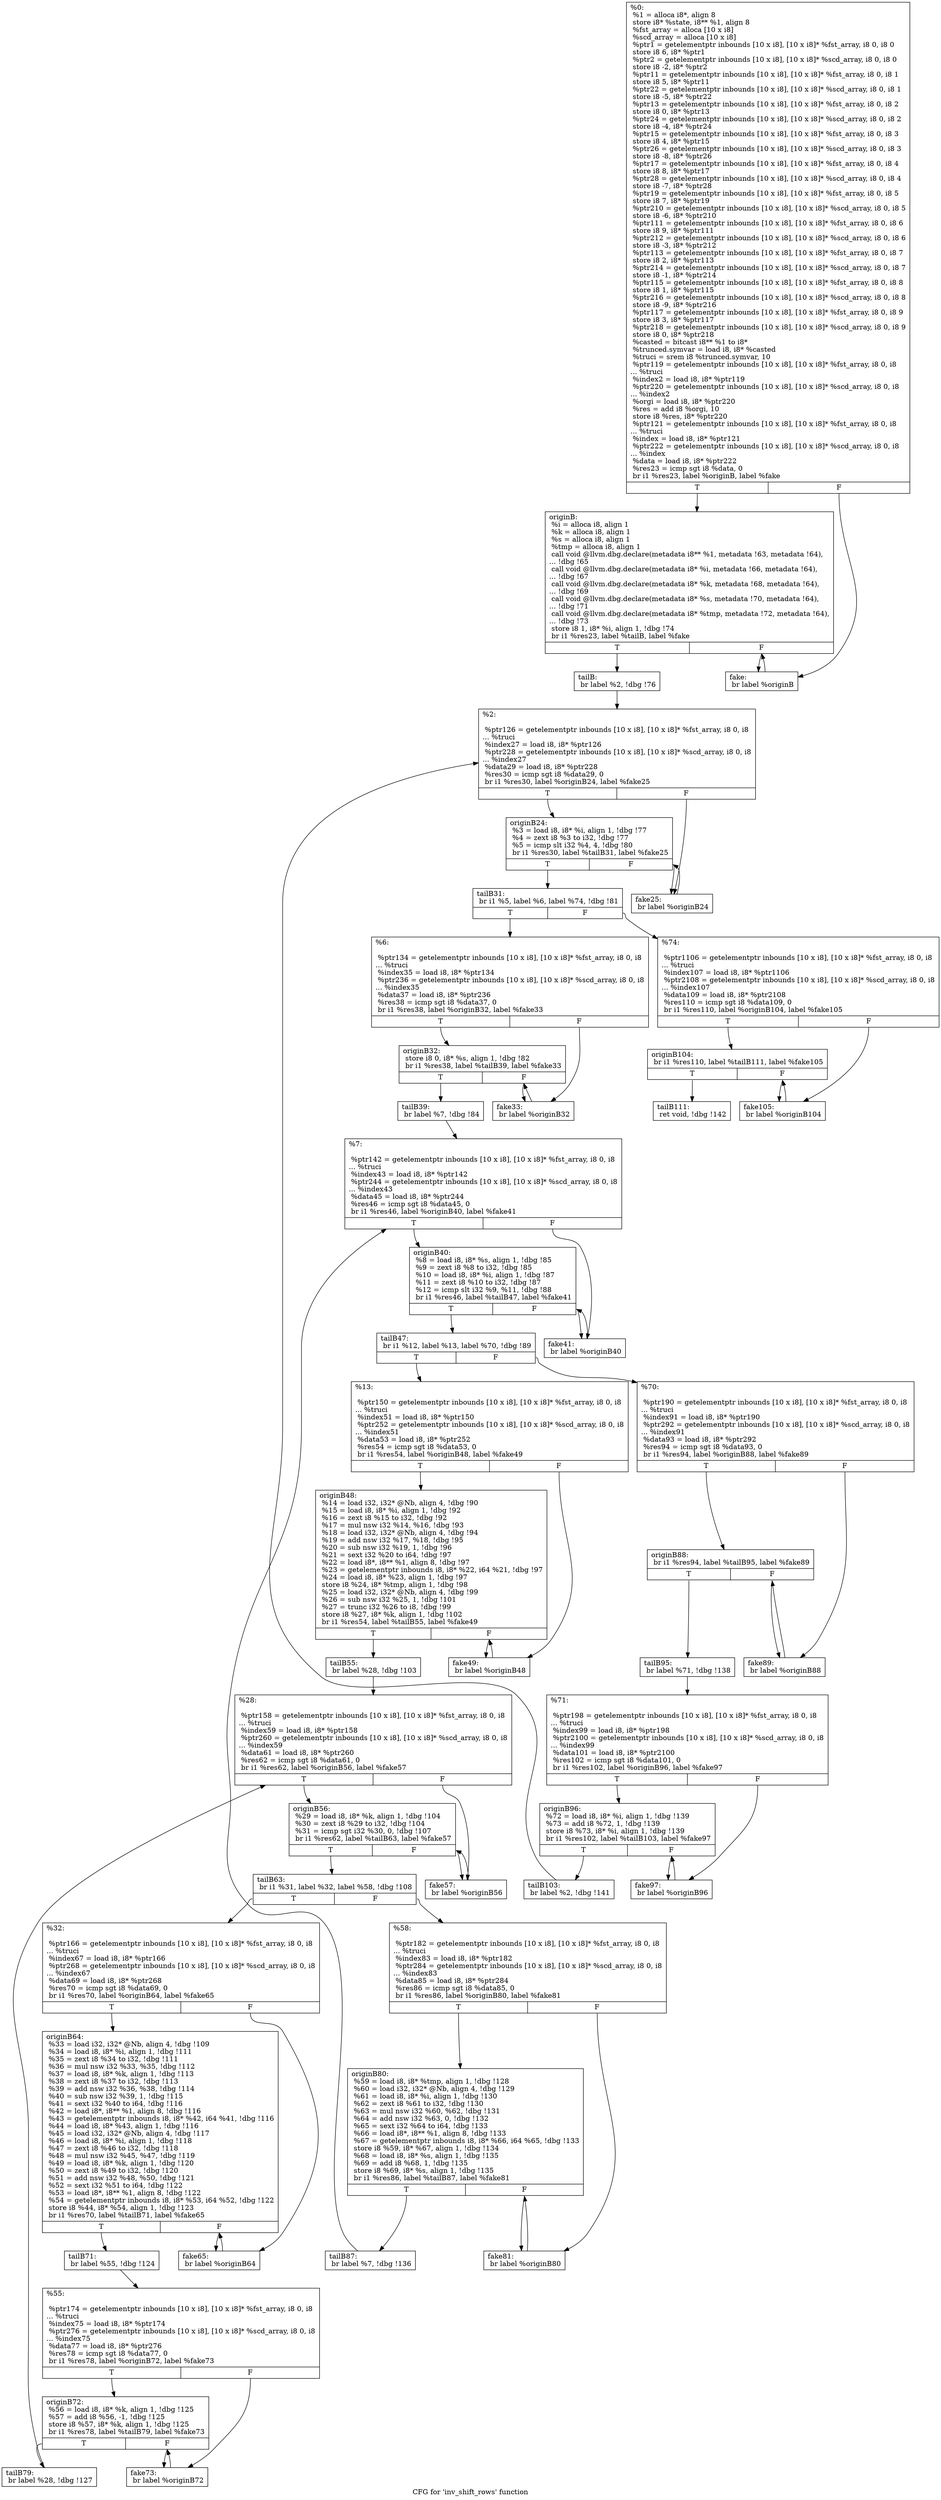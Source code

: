 digraph "CFG for 'inv_shift_rows' function" {
	label="CFG for 'inv_shift_rows' function";

	Node0x55a812554da0 [shape=record,label="{%0:\l  %1 = alloca i8*, align 8\l  store i8* %state, i8** %1, align 8\l  %fst_array = alloca [10 x i8]\l  %scd_array = alloca [10 x i8]\l  %ptr1 = getelementptr inbounds [10 x i8], [10 x i8]* %fst_array, i8 0, i8 0\l  store i8 6, i8* %ptr1\l  %ptr2 = getelementptr inbounds [10 x i8], [10 x i8]* %scd_array, i8 0, i8 0\l  store i8 -2, i8* %ptr2\l  %ptr11 = getelementptr inbounds [10 x i8], [10 x i8]* %fst_array, i8 0, i8 1\l  store i8 5, i8* %ptr11\l  %ptr22 = getelementptr inbounds [10 x i8], [10 x i8]* %scd_array, i8 0, i8 1\l  store i8 -5, i8* %ptr22\l  %ptr13 = getelementptr inbounds [10 x i8], [10 x i8]* %fst_array, i8 0, i8 2\l  store i8 0, i8* %ptr13\l  %ptr24 = getelementptr inbounds [10 x i8], [10 x i8]* %scd_array, i8 0, i8 2\l  store i8 -4, i8* %ptr24\l  %ptr15 = getelementptr inbounds [10 x i8], [10 x i8]* %fst_array, i8 0, i8 3\l  store i8 4, i8* %ptr15\l  %ptr26 = getelementptr inbounds [10 x i8], [10 x i8]* %scd_array, i8 0, i8 3\l  store i8 -8, i8* %ptr26\l  %ptr17 = getelementptr inbounds [10 x i8], [10 x i8]* %fst_array, i8 0, i8 4\l  store i8 8, i8* %ptr17\l  %ptr28 = getelementptr inbounds [10 x i8], [10 x i8]* %scd_array, i8 0, i8 4\l  store i8 -7, i8* %ptr28\l  %ptr19 = getelementptr inbounds [10 x i8], [10 x i8]* %fst_array, i8 0, i8 5\l  store i8 7, i8* %ptr19\l  %ptr210 = getelementptr inbounds [10 x i8], [10 x i8]* %scd_array, i8 0, i8 5\l  store i8 -6, i8* %ptr210\l  %ptr111 = getelementptr inbounds [10 x i8], [10 x i8]* %fst_array, i8 0, i8 6\l  store i8 9, i8* %ptr111\l  %ptr212 = getelementptr inbounds [10 x i8], [10 x i8]* %scd_array, i8 0, i8 6\l  store i8 -3, i8* %ptr212\l  %ptr113 = getelementptr inbounds [10 x i8], [10 x i8]* %fst_array, i8 0, i8 7\l  store i8 2, i8* %ptr113\l  %ptr214 = getelementptr inbounds [10 x i8], [10 x i8]* %scd_array, i8 0, i8 7\l  store i8 -1, i8* %ptr214\l  %ptr115 = getelementptr inbounds [10 x i8], [10 x i8]* %fst_array, i8 0, i8 8\l  store i8 1, i8* %ptr115\l  %ptr216 = getelementptr inbounds [10 x i8], [10 x i8]* %scd_array, i8 0, i8 8\l  store i8 -9, i8* %ptr216\l  %ptr117 = getelementptr inbounds [10 x i8], [10 x i8]* %fst_array, i8 0, i8 9\l  store i8 3, i8* %ptr117\l  %ptr218 = getelementptr inbounds [10 x i8], [10 x i8]* %scd_array, i8 0, i8 9\l  store i8 0, i8* %ptr218\l  %casted = bitcast i8** %1 to i8*\l  %trunced.symvar = load i8, i8* %casted\l  %truci = srem i8 %trunced.symvar, 10\l  %ptr119 = getelementptr inbounds [10 x i8], [10 x i8]* %fst_array, i8 0, i8\l... %truci\l  %index2 = load i8, i8* %ptr119\l  %ptr220 = getelementptr inbounds [10 x i8], [10 x i8]* %scd_array, i8 0, i8\l... %index2\l  %orgi = load i8, i8* %ptr220\l  %res = add i8 %orgi, 10\l  store i8 %res, i8* %ptr220\l  %ptr121 = getelementptr inbounds [10 x i8], [10 x i8]* %fst_array, i8 0, i8\l... %truci\l  %index = load i8, i8* %ptr121\l  %ptr222 = getelementptr inbounds [10 x i8], [10 x i8]* %scd_array, i8 0, i8\l... %index\l  %data = load i8, i8* %ptr222\l  %res23 = icmp sgt i8 %data, 0\l  br i1 %res23, label %originB, label %fake\l|{<s0>T|<s1>F}}"];
	Node0x55a812554da0:s0 -> Node0x55a812554df0;
	Node0x55a812554da0:s1 -> Node0x55a812556850;
	Node0x55a812554df0 [shape=record,label="{originB:                                          \l  %i = alloca i8, align 1\l  %k = alloca i8, align 1\l  %s = alloca i8, align 1\l  %tmp = alloca i8, align 1\l  call void @llvm.dbg.declare(metadata i8** %1, metadata !63, metadata !64),\l... !dbg !65\l  call void @llvm.dbg.declare(metadata i8* %i, metadata !66, metadata !64),\l... !dbg !67\l  call void @llvm.dbg.declare(metadata i8* %k, metadata !68, metadata !64),\l... !dbg !69\l  call void @llvm.dbg.declare(metadata i8* %s, metadata !70, metadata !64),\l... !dbg !71\l  call void @llvm.dbg.declare(metadata i8* %tmp, metadata !72, metadata !64),\l... !dbg !73\l  store i8 1, i8* %i, align 1, !dbg !74\l  br i1 %res23, label %tailB, label %fake\l|{<s0>T|<s1>F}}"];
	Node0x55a812554df0:s0 -> Node0x55a812554e40;
	Node0x55a812554df0:s1 -> Node0x55a812556850;
	Node0x55a812554e40 [shape=record,label="{tailB:                                            \l  br label %2, !dbg !76\l}"];
	Node0x55a812554e40 -> Node0x55a812554e90;
	Node0x55a812554e90 [shape=record,label="{%2:\l\l  %ptr126 = getelementptr inbounds [10 x i8], [10 x i8]* %fst_array, i8 0, i8\l... %truci\l  %index27 = load i8, i8* %ptr126\l  %ptr228 = getelementptr inbounds [10 x i8], [10 x i8]* %scd_array, i8 0, i8\l... %index27\l  %data29 = load i8, i8* %ptr228\l  %res30 = icmp sgt i8 %data29, 0\l  br i1 %res30, label %originB24, label %fake25\l|{<s0>T|<s1>F}}"];
	Node0x55a812554e90:s0 -> Node0x55a812555e50;
	Node0x55a812554e90:s1 -> Node0x55a8125568a0;
	Node0x55a812555e50 [shape=record,label="{originB24:                                        \l  %3 = load i8, i8* %i, align 1, !dbg !77\l  %4 = zext i8 %3 to i32, !dbg !77\l  %5 = icmp slt i32 %4, 4, !dbg !80\l  br i1 %res30, label %tailB31, label %fake25\l|{<s0>T|<s1>F}}"];
	Node0x55a812555e50:s0 -> Node0x55a812555ea0;
	Node0x55a812555e50:s1 -> Node0x55a8125568a0;
	Node0x55a812555ea0 [shape=record,label="{tailB31:                                          \l  br i1 %5, label %6, label %74, !dbg !81\l|{<s0>T|<s1>F}}"];
	Node0x55a812555ea0:s0 -> Node0x55a812555ef0;
	Node0x55a812555ea0:s1 -> Node0x55a812556760;
	Node0x55a812555ef0 [shape=record,label="{%6:\l\l  %ptr134 = getelementptr inbounds [10 x i8], [10 x i8]* %fst_array, i8 0, i8\l... %truci\l  %index35 = load i8, i8* %ptr134\l  %ptr236 = getelementptr inbounds [10 x i8], [10 x i8]* %scd_array, i8 0, i8\l... %index35\l  %data37 = load i8, i8* %ptr236\l  %res38 = icmp sgt i8 %data37, 0\l  br i1 %res38, label %originB32, label %fake33\l|{<s0>T|<s1>F}}"];
	Node0x55a812555ef0:s0 -> Node0x55a812555f40;
	Node0x55a812555ef0:s1 -> Node0x55a8125568f0;
	Node0x55a812555f40 [shape=record,label="{originB32:                                        \l  store i8 0, i8* %s, align 1, !dbg !82\l  br i1 %res38, label %tailB39, label %fake33\l|{<s0>T|<s1>F}}"];
	Node0x55a812555f40:s0 -> Node0x55a812555f90;
	Node0x55a812555f40:s1 -> Node0x55a8125568f0;
	Node0x55a812555f90 [shape=record,label="{tailB39:                                          \l  br label %7, !dbg !84\l}"];
	Node0x55a812555f90 -> Node0x55a812555fe0;
	Node0x55a812555fe0 [shape=record,label="{%7:\l\l  %ptr142 = getelementptr inbounds [10 x i8], [10 x i8]* %fst_array, i8 0, i8\l... %truci\l  %index43 = load i8, i8* %ptr142\l  %ptr244 = getelementptr inbounds [10 x i8], [10 x i8]* %scd_array, i8 0, i8\l... %index43\l  %data45 = load i8, i8* %ptr244\l  %res46 = icmp sgt i8 %data45, 0\l  br i1 %res46, label %originB40, label %fake41\l|{<s0>T|<s1>F}}"];
	Node0x55a812555fe0:s0 -> Node0x55a812556030;
	Node0x55a812555fe0:s1 -> Node0x55a812556940;
	Node0x55a812556030 [shape=record,label="{originB40:                                        \l  %8 = load i8, i8* %s, align 1, !dbg !85\l  %9 = zext i8 %8 to i32, !dbg !85\l  %10 = load i8, i8* %i, align 1, !dbg !87\l  %11 = zext i8 %10 to i32, !dbg !87\l  %12 = icmp slt i32 %9, %11, !dbg !88\l  br i1 %res46, label %tailB47, label %fake41\l|{<s0>T|<s1>F}}"];
	Node0x55a812556030:s0 -> Node0x55a812556080;
	Node0x55a812556030:s1 -> Node0x55a812556940;
	Node0x55a812556080 [shape=record,label="{tailB47:                                          \l  br i1 %12, label %13, label %70, !dbg !89\l|{<s0>T|<s1>F}}"];
	Node0x55a812556080:s0 -> Node0x55a8125560d0;
	Node0x55a812556080:s1 -> Node0x55a812556580;
	Node0x55a8125560d0 [shape=record,label="{%13:\l\l  %ptr150 = getelementptr inbounds [10 x i8], [10 x i8]* %fst_array, i8 0, i8\l... %truci\l  %index51 = load i8, i8* %ptr150\l  %ptr252 = getelementptr inbounds [10 x i8], [10 x i8]* %scd_array, i8 0, i8\l... %index51\l  %data53 = load i8, i8* %ptr252\l  %res54 = icmp sgt i8 %data53, 0\l  br i1 %res54, label %originB48, label %fake49\l|{<s0>T|<s1>F}}"];
	Node0x55a8125560d0:s0 -> Node0x55a812556120;
	Node0x55a8125560d0:s1 -> Node0x55a812556990;
	Node0x55a812556120 [shape=record,label="{originB48:                                        \l  %14 = load i32, i32* @Nb, align 4, !dbg !90\l  %15 = load i8, i8* %i, align 1, !dbg !92\l  %16 = zext i8 %15 to i32, !dbg !92\l  %17 = mul nsw i32 %14, %16, !dbg !93\l  %18 = load i32, i32* @Nb, align 4, !dbg !94\l  %19 = add nsw i32 %17, %18, !dbg !95\l  %20 = sub nsw i32 %19, 1, !dbg !96\l  %21 = sext i32 %20 to i64, !dbg !97\l  %22 = load i8*, i8** %1, align 8, !dbg !97\l  %23 = getelementptr inbounds i8, i8* %22, i64 %21, !dbg !97\l  %24 = load i8, i8* %23, align 1, !dbg !97\l  store i8 %24, i8* %tmp, align 1, !dbg !98\l  %25 = load i32, i32* @Nb, align 4, !dbg !99\l  %26 = sub nsw i32 %25, 1, !dbg !101\l  %27 = trunc i32 %26 to i8, !dbg !99\l  store i8 %27, i8* %k, align 1, !dbg !102\l  br i1 %res54, label %tailB55, label %fake49\l|{<s0>T|<s1>F}}"];
	Node0x55a812556120:s0 -> Node0x55a812556170;
	Node0x55a812556120:s1 -> Node0x55a812556990;
	Node0x55a812556170 [shape=record,label="{tailB55:                                          \l  br label %28, !dbg !103\l}"];
	Node0x55a812556170 -> Node0x55a8125561c0;
	Node0x55a8125561c0 [shape=record,label="{%28:\l\l  %ptr158 = getelementptr inbounds [10 x i8], [10 x i8]* %fst_array, i8 0, i8\l... %truci\l  %index59 = load i8, i8* %ptr158\l  %ptr260 = getelementptr inbounds [10 x i8], [10 x i8]* %scd_array, i8 0, i8\l... %index59\l  %data61 = load i8, i8* %ptr260\l  %res62 = icmp sgt i8 %data61, 0\l  br i1 %res62, label %originB56, label %fake57\l|{<s0>T|<s1>F}}"];
	Node0x55a8125561c0:s0 -> Node0x55a812556210;
	Node0x55a8125561c0:s1 -> Node0x55a8125569e0;
	Node0x55a812556210 [shape=record,label="{originB56:                                        \l  %29 = load i8, i8* %k, align 1, !dbg !104\l  %30 = zext i8 %29 to i32, !dbg !104\l  %31 = icmp sgt i32 %30, 0, !dbg !107\l  br i1 %res62, label %tailB63, label %fake57\l|{<s0>T|<s1>F}}"];
	Node0x55a812556210:s0 -> Node0x55a812556260;
	Node0x55a812556210:s1 -> Node0x55a8125569e0;
	Node0x55a812556260 [shape=record,label="{tailB63:                                          \l  br i1 %31, label %32, label %58, !dbg !108\l|{<s0>T|<s1>F}}"];
	Node0x55a812556260:s0 -> Node0x55a8125562b0;
	Node0x55a812556260:s1 -> Node0x55a812556490;
	Node0x55a8125562b0 [shape=record,label="{%32:\l\l  %ptr166 = getelementptr inbounds [10 x i8], [10 x i8]* %fst_array, i8 0, i8\l... %truci\l  %index67 = load i8, i8* %ptr166\l  %ptr268 = getelementptr inbounds [10 x i8], [10 x i8]* %scd_array, i8 0, i8\l... %index67\l  %data69 = load i8, i8* %ptr268\l  %res70 = icmp sgt i8 %data69, 0\l  br i1 %res70, label %originB64, label %fake65\l|{<s0>T|<s1>F}}"];
	Node0x55a8125562b0:s0 -> Node0x55a812556300;
	Node0x55a8125562b0:s1 -> Node0x55a812556a30;
	Node0x55a812556300 [shape=record,label="{originB64:                                        \l  %33 = load i32, i32* @Nb, align 4, !dbg !109\l  %34 = load i8, i8* %i, align 1, !dbg !111\l  %35 = zext i8 %34 to i32, !dbg !111\l  %36 = mul nsw i32 %33, %35, !dbg !112\l  %37 = load i8, i8* %k, align 1, !dbg !113\l  %38 = zext i8 %37 to i32, !dbg !113\l  %39 = add nsw i32 %36, %38, !dbg !114\l  %40 = sub nsw i32 %39, 1, !dbg !115\l  %41 = sext i32 %40 to i64, !dbg !116\l  %42 = load i8*, i8** %1, align 8, !dbg !116\l  %43 = getelementptr inbounds i8, i8* %42, i64 %41, !dbg !116\l  %44 = load i8, i8* %43, align 1, !dbg !116\l  %45 = load i32, i32* @Nb, align 4, !dbg !117\l  %46 = load i8, i8* %i, align 1, !dbg !118\l  %47 = zext i8 %46 to i32, !dbg !118\l  %48 = mul nsw i32 %45, %47, !dbg !119\l  %49 = load i8, i8* %k, align 1, !dbg !120\l  %50 = zext i8 %49 to i32, !dbg !120\l  %51 = add nsw i32 %48, %50, !dbg !121\l  %52 = sext i32 %51 to i64, !dbg !122\l  %53 = load i8*, i8** %1, align 8, !dbg !122\l  %54 = getelementptr inbounds i8, i8* %53, i64 %52, !dbg !122\l  store i8 %44, i8* %54, align 1, !dbg !123\l  br i1 %res70, label %tailB71, label %fake65\l|{<s0>T|<s1>F}}"];
	Node0x55a812556300:s0 -> Node0x55a812556350;
	Node0x55a812556300:s1 -> Node0x55a812556a30;
	Node0x55a812556350 [shape=record,label="{tailB71:                                          \l  br label %55, !dbg !124\l}"];
	Node0x55a812556350 -> Node0x55a8125563a0;
	Node0x55a8125563a0 [shape=record,label="{%55:\l\l  %ptr174 = getelementptr inbounds [10 x i8], [10 x i8]* %fst_array, i8 0, i8\l... %truci\l  %index75 = load i8, i8* %ptr174\l  %ptr276 = getelementptr inbounds [10 x i8], [10 x i8]* %scd_array, i8 0, i8\l... %index75\l  %data77 = load i8, i8* %ptr276\l  %res78 = icmp sgt i8 %data77, 0\l  br i1 %res78, label %originB72, label %fake73\l|{<s0>T|<s1>F}}"];
	Node0x55a8125563a0:s0 -> Node0x55a8125563f0;
	Node0x55a8125563a0:s1 -> Node0x55a812556a80;
	Node0x55a8125563f0 [shape=record,label="{originB72:                                        \l  %56 = load i8, i8* %k, align 1, !dbg !125\l  %57 = add i8 %56, -1, !dbg !125\l  store i8 %57, i8* %k, align 1, !dbg !125\l  br i1 %res78, label %tailB79, label %fake73\l|{<s0>T|<s1>F}}"];
	Node0x55a8125563f0:s0 -> Node0x55a812556440;
	Node0x55a8125563f0:s1 -> Node0x55a812556a80;
	Node0x55a812556440 [shape=record,label="{tailB79:                                          \l  br label %28, !dbg !127\l}"];
	Node0x55a812556440 -> Node0x55a8125561c0;
	Node0x55a812556490 [shape=record,label="{%58:\l\l  %ptr182 = getelementptr inbounds [10 x i8], [10 x i8]* %fst_array, i8 0, i8\l... %truci\l  %index83 = load i8, i8* %ptr182\l  %ptr284 = getelementptr inbounds [10 x i8], [10 x i8]* %scd_array, i8 0, i8\l... %index83\l  %data85 = load i8, i8* %ptr284\l  %res86 = icmp sgt i8 %data85, 0\l  br i1 %res86, label %originB80, label %fake81\l|{<s0>T|<s1>F}}"];
	Node0x55a812556490:s0 -> Node0x55a8125564e0;
	Node0x55a812556490:s1 -> Node0x55a812556ad0;
	Node0x55a8125564e0 [shape=record,label="{originB80:                                        \l  %59 = load i8, i8* %tmp, align 1, !dbg !128\l  %60 = load i32, i32* @Nb, align 4, !dbg !129\l  %61 = load i8, i8* %i, align 1, !dbg !130\l  %62 = zext i8 %61 to i32, !dbg !130\l  %63 = mul nsw i32 %60, %62, !dbg !131\l  %64 = add nsw i32 %63, 0, !dbg !132\l  %65 = sext i32 %64 to i64, !dbg !133\l  %66 = load i8*, i8** %1, align 8, !dbg !133\l  %67 = getelementptr inbounds i8, i8* %66, i64 %65, !dbg !133\l  store i8 %59, i8* %67, align 1, !dbg !134\l  %68 = load i8, i8* %s, align 1, !dbg !135\l  %69 = add i8 %68, 1, !dbg !135\l  store i8 %69, i8* %s, align 1, !dbg !135\l  br i1 %res86, label %tailB87, label %fake81\l|{<s0>T|<s1>F}}"];
	Node0x55a8125564e0:s0 -> Node0x55a812556530;
	Node0x55a8125564e0:s1 -> Node0x55a812556ad0;
	Node0x55a812556530 [shape=record,label="{tailB87:                                          \l  br label %7, !dbg !136\l}"];
	Node0x55a812556530 -> Node0x55a812555fe0;
	Node0x55a812556580 [shape=record,label="{%70:\l\l  %ptr190 = getelementptr inbounds [10 x i8], [10 x i8]* %fst_array, i8 0, i8\l... %truci\l  %index91 = load i8, i8* %ptr190\l  %ptr292 = getelementptr inbounds [10 x i8], [10 x i8]* %scd_array, i8 0, i8\l... %index91\l  %data93 = load i8, i8* %ptr292\l  %res94 = icmp sgt i8 %data93, 0\l  br i1 %res94, label %originB88, label %fake89\l|{<s0>T|<s1>F}}"];
	Node0x55a812556580:s0 -> Node0x55a8125565d0;
	Node0x55a812556580:s1 -> Node0x55a812556b20;
	Node0x55a8125565d0 [shape=record,label="{originB88:                                        \l  br i1 %res94, label %tailB95, label %fake89\l|{<s0>T|<s1>F}}"];
	Node0x55a8125565d0:s0 -> Node0x55a812556620;
	Node0x55a8125565d0:s1 -> Node0x55a812556b20;
	Node0x55a812556620 [shape=record,label="{tailB95:                                          \l  br label %71, !dbg !138\l}"];
	Node0x55a812556620 -> Node0x55a812556670;
	Node0x55a812556670 [shape=record,label="{%71:\l\l  %ptr198 = getelementptr inbounds [10 x i8], [10 x i8]* %fst_array, i8 0, i8\l... %truci\l  %index99 = load i8, i8* %ptr198\l  %ptr2100 = getelementptr inbounds [10 x i8], [10 x i8]* %scd_array, i8 0, i8\l... %index99\l  %data101 = load i8, i8* %ptr2100\l  %res102 = icmp sgt i8 %data101, 0\l  br i1 %res102, label %originB96, label %fake97\l|{<s0>T|<s1>F}}"];
	Node0x55a812556670:s0 -> Node0x55a8125566c0;
	Node0x55a812556670:s1 -> Node0x55a812556b70;
	Node0x55a8125566c0 [shape=record,label="{originB96:                                        \l  %72 = load i8, i8* %i, align 1, !dbg !139\l  %73 = add i8 %72, 1, !dbg !139\l  store i8 %73, i8* %i, align 1, !dbg !139\l  br i1 %res102, label %tailB103, label %fake97\l|{<s0>T|<s1>F}}"];
	Node0x55a8125566c0:s0 -> Node0x55a812556710;
	Node0x55a8125566c0:s1 -> Node0x55a812556b70;
	Node0x55a812556710 [shape=record,label="{tailB103:                                         \l  br label %2, !dbg !141\l}"];
	Node0x55a812556710 -> Node0x55a812554e90;
	Node0x55a812556760 [shape=record,label="{%74:\l\l  %ptr1106 = getelementptr inbounds [10 x i8], [10 x i8]* %fst_array, i8 0, i8\l... %truci\l  %index107 = load i8, i8* %ptr1106\l  %ptr2108 = getelementptr inbounds [10 x i8], [10 x i8]* %scd_array, i8 0, i8\l... %index107\l  %data109 = load i8, i8* %ptr2108\l  %res110 = icmp sgt i8 %data109, 0\l  br i1 %res110, label %originB104, label %fake105\l|{<s0>T|<s1>F}}"];
	Node0x55a812556760:s0 -> Node0x55a8125567b0;
	Node0x55a812556760:s1 -> Node0x55a812556bc0;
	Node0x55a8125567b0 [shape=record,label="{originB104:                                       \l  br i1 %res110, label %tailB111, label %fake105\l|{<s0>T|<s1>F}}"];
	Node0x55a8125567b0:s0 -> Node0x55a812556800;
	Node0x55a8125567b0:s1 -> Node0x55a812556bc0;
	Node0x55a812556800 [shape=record,label="{tailB111:                                         \l  ret void, !dbg !142\l}"];
	Node0x55a812556850 [shape=record,label="{fake:                                             \l  br label %originB\l}"];
	Node0x55a812556850 -> Node0x55a812554df0;
	Node0x55a8125568a0 [shape=record,label="{fake25:                                           \l  br label %originB24\l}"];
	Node0x55a8125568a0 -> Node0x55a812555e50;
	Node0x55a8125568f0 [shape=record,label="{fake33:                                           \l  br label %originB32\l}"];
	Node0x55a8125568f0 -> Node0x55a812555f40;
	Node0x55a812556940 [shape=record,label="{fake41:                                           \l  br label %originB40\l}"];
	Node0x55a812556940 -> Node0x55a812556030;
	Node0x55a812556990 [shape=record,label="{fake49:                                           \l  br label %originB48\l}"];
	Node0x55a812556990 -> Node0x55a812556120;
	Node0x55a8125569e0 [shape=record,label="{fake57:                                           \l  br label %originB56\l}"];
	Node0x55a8125569e0 -> Node0x55a812556210;
	Node0x55a812556a30 [shape=record,label="{fake65:                                           \l  br label %originB64\l}"];
	Node0x55a812556a30 -> Node0x55a812556300;
	Node0x55a812556a80 [shape=record,label="{fake73:                                           \l  br label %originB72\l}"];
	Node0x55a812556a80 -> Node0x55a8125563f0;
	Node0x55a812556ad0 [shape=record,label="{fake81:                                           \l  br label %originB80\l}"];
	Node0x55a812556ad0 -> Node0x55a8125564e0;
	Node0x55a812556b20 [shape=record,label="{fake89:                                           \l  br label %originB88\l}"];
	Node0x55a812556b20 -> Node0x55a8125565d0;
	Node0x55a812556b70 [shape=record,label="{fake97:                                           \l  br label %originB96\l}"];
	Node0x55a812556b70 -> Node0x55a8125566c0;
	Node0x55a812556bc0 [shape=record,label="{fake105:                                          \l  br label %originB104\l}"];
	Node0x55a812556bc0 -> Node0x55a8125567b0;
}
